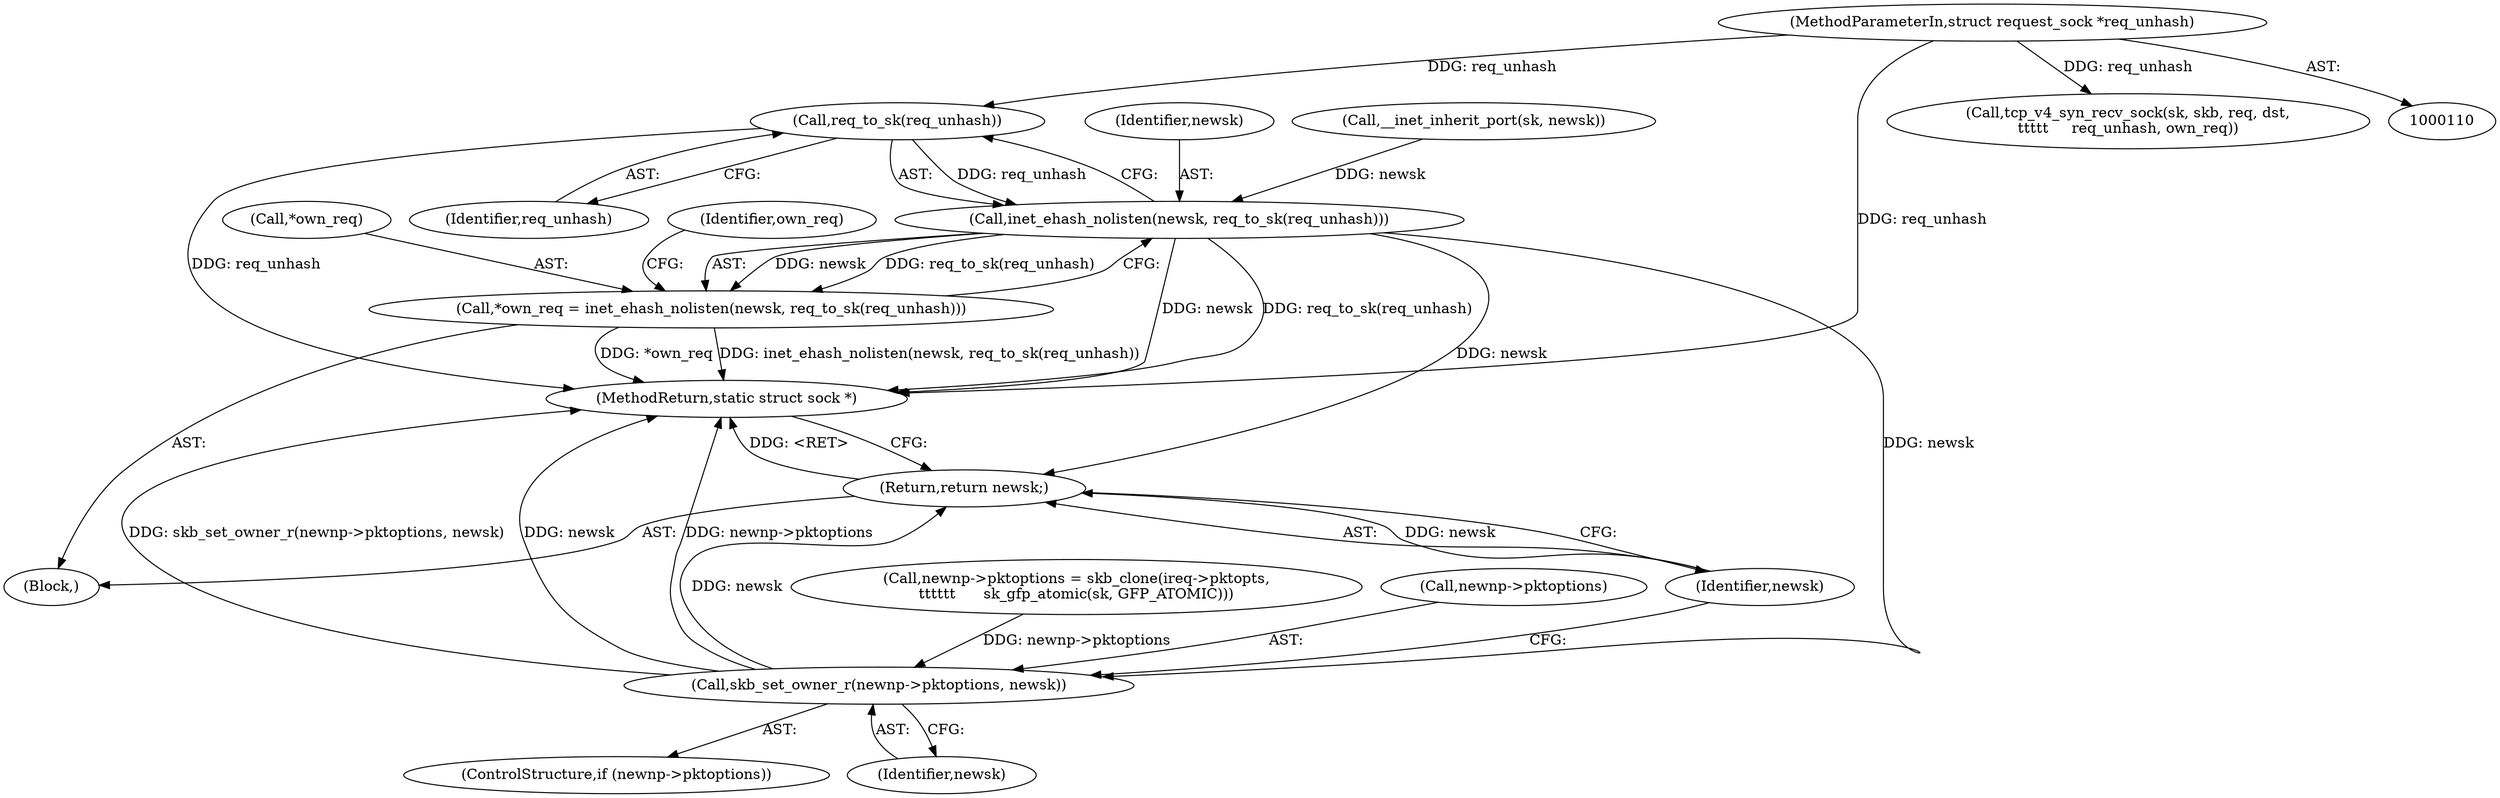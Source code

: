 digraph "0_linux_45f6fad84cc305103b28d73482b344d7f5b76f39_17@pointer" {
"1000586" [label="(Call,req_to_sk(req_unhash))"];
"1000115" [label="(MethodParameterIn,struct request_sock *req_unhash)"];
"1000584" [label="(Call,inet_ehash_nolisten(newsk, req_to_sk(req_unhash)))"];
"1000581" [label="(Call,*own_req = inet_ehash_nolisten(newsk, req_to_sk(req_unhash)))"];
"1000624" [label="(Call,skb_set_owner_r(newnp->pktoptions, newsk))"];
"1000629" [label="(Return,return newsk;)"];
"1000646" [label="(MethodReturn,static struct sock *)"];
"1000584" [label="(Call,inet_ehash_nolisten(newsk, req_to_sk(req_unhash)))"];
"1000582" [label="(Call,*own_req)"];
"1000571" [label="(Call,__inet_inherit_port(sk, newsk))"];
"1000624" [label="(Call,skb_set_owner_r(newnp->pktoptions, newsk))"];
"1000117" [label="(Block,)"];
"1000590" [label="(Identifier,own_req)"];
"1000620" [label="(ControlStructure,if (newnp->pktoptions))"];
"1000600" [label="(Call,newnp->pktoptions = skb_clone(ireq->pktopts,\n\t\t\t\t\t\t      sk_gfp_atomic(sk, GFP_ATOMIC)))"];
"1000586" [label="(Call,req_to_sk(req_unhash))"];
"1000587" [label="(Identifier,req_unhash)"];
"1000625" [label="(Call,newnp->pktoptions)"];
"1000581" [label="(Call,*own_req = inet_ehash_nolisten(newsk, req_to_sk(req_unhash)))"];
"1000628" [label="(Identifier,newsk)"];
"1000630" [label="(Identifier,newsk)"];
"1000115" [label="(MethodParameterIn,struct request_sock *req_unhash)"];
"1000142" [label="(Call,tcp_v4_syn_recv_sock(sk, skb, req, dst,\n\t\t\t\t\t     req_unhash, own_req))"];
"1000629" [label="(Return,return newsk;)"];
"1000585" [label="(Identifier,newsk)"];
"1000586" -> "1000584"  [label="AST: "];
"1000586" -> "1000587"  [label="CFG: "];
"1000587" -> "1000586"  [label="AST: "];
"1000584" -> "1000586"  [label="CFG: "];
"1000586" -> "1000646"  [label="DDG: req_unhash"];
"1000586" -> "1000584"  [label="DDG: req_unhash"];
"1000115" -> "1000586"  [label="DDG: req_unhash"];
"1000115" -> "1000110"  [label="AST: "];
"1000115" -> "1000646"  [label="DDG: req_unhash"];
"1000115" -> "1000142"  [label="DDG: req_unhash"];
"1000584" -> "1000581"  [label="AST: "];
"1000585" -> "1000584"  [label="AST: "];
"1000581" -> "1000584"  [label="CFG: "];
"1000584" -> "1000646"  [label="DDG: req_to_sk(req_unhash)"];
"1000584" -> "1000646"  [label="DDG: newsk"];
"1000584" -> "1000581"  [label="DDG: newsk"];
"1000584" -> "1000581"  [label="DDG: req_to_sk(req_unhash)"];
"1000571" -> "1000584"  [label="DDG: newsk"];
"1000584" -> "1000624"  [label="DDG: newsk"];
"1000584" -> "1000629"  [label="DDG: newsk"];
"1000581" -> "1000117"  [label="AST: "];
"1000582" -> "1000581"  [label="AST: "];
"1000590" -> "1000581"  [label="CFG: "];
"1000581" -> "1000646"  [label="DDG: inet_ehash_nolisten(newsk, req_to_sk(req_unhash))"];
"1000581" -> "1000646"  [label="DDG: *own_req"];
"1000624" -> "1000620"  [label="AST: "];
"1000624" -> "1000628"  [label="CFG: "];
"1000625" -> "1000624"  [label="AST: "];
"1000628" -> "1000624"  [label="AST: "];
"1000630" -> "1000624"  [label="CFG: "];
"1000624" -> "1000646"  [label="DDG: skb_set_owner_r(newnp->pktoptions, newsk)"];
"1000624" -> "1000646"  [label="DDG: newsk"];
"1000624" -> "1000646"  [label="DDG: newnp->pktoptions"];
"1000600" -> "1000624"  [label="DDG: newnp->pktoptions"];
"1000624" -> "1000629"  [label="DDG: newsk"];
"1000629" -> "1000117"  [label="AST: "];
"1000629" -> "1000630"  [label="CFG: "];
"1000630" -> "1000629"  [label="AST: "];
"1000646" -> "1000629"  [label="CFG: "];
"1000629" -> "1000646"  [label="DDG: <RET>"];
"1000630" -> "1000629"  [label="DDG: newsk"];
}
